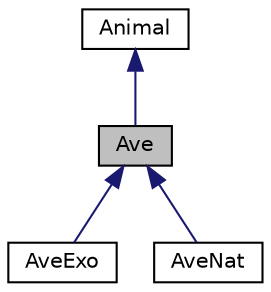 digraph "Ave"
{
  edge [fontname="Helvetica",fontsize="10",labelfontname="Helvetica",labelfontsize="10"];
  node [fontname="Helvetica",fontsize="10",shape=record];
  Node0 [label="Ave",height=0.2,width=0.4,color="black", fillcolor="grey75", style="filled", fontcolor="black"];
  Node1 -> Node0 [dir="back",color="midnightblue",fontsize="10",style="solid",fontname="Helvetica"];
  Node1 [label="Animal",height=0.2,width=0.4,color="black", fillcolor="white", style="filled",URL="$class_animal.html",tooltip="Classe base para todos os grupos de animais. "];
  Node0 -> Node2 [dir="back",color="midnightblue",fontsize="10",style="solid",fontname="Helvetica"];
  Node2 [label="AveExo",height=0.2,width=0.4,color="black", fillcolor="white", style="filled",URL="$class_ave_exo.html",tooltip="Classe das aves exóticas. "];
  Node0 -> Node3 [dir="back",color="midnightblue",fontsize="10",style="solid",fontname="Helvetica"];
  Node3 [label="AveNat",height=0.2,width=0.4,color="black", fillcolor="white", style="filled",URL="$class_ave_nat.html",tooltip="Classe das aves nativas. "];
}
